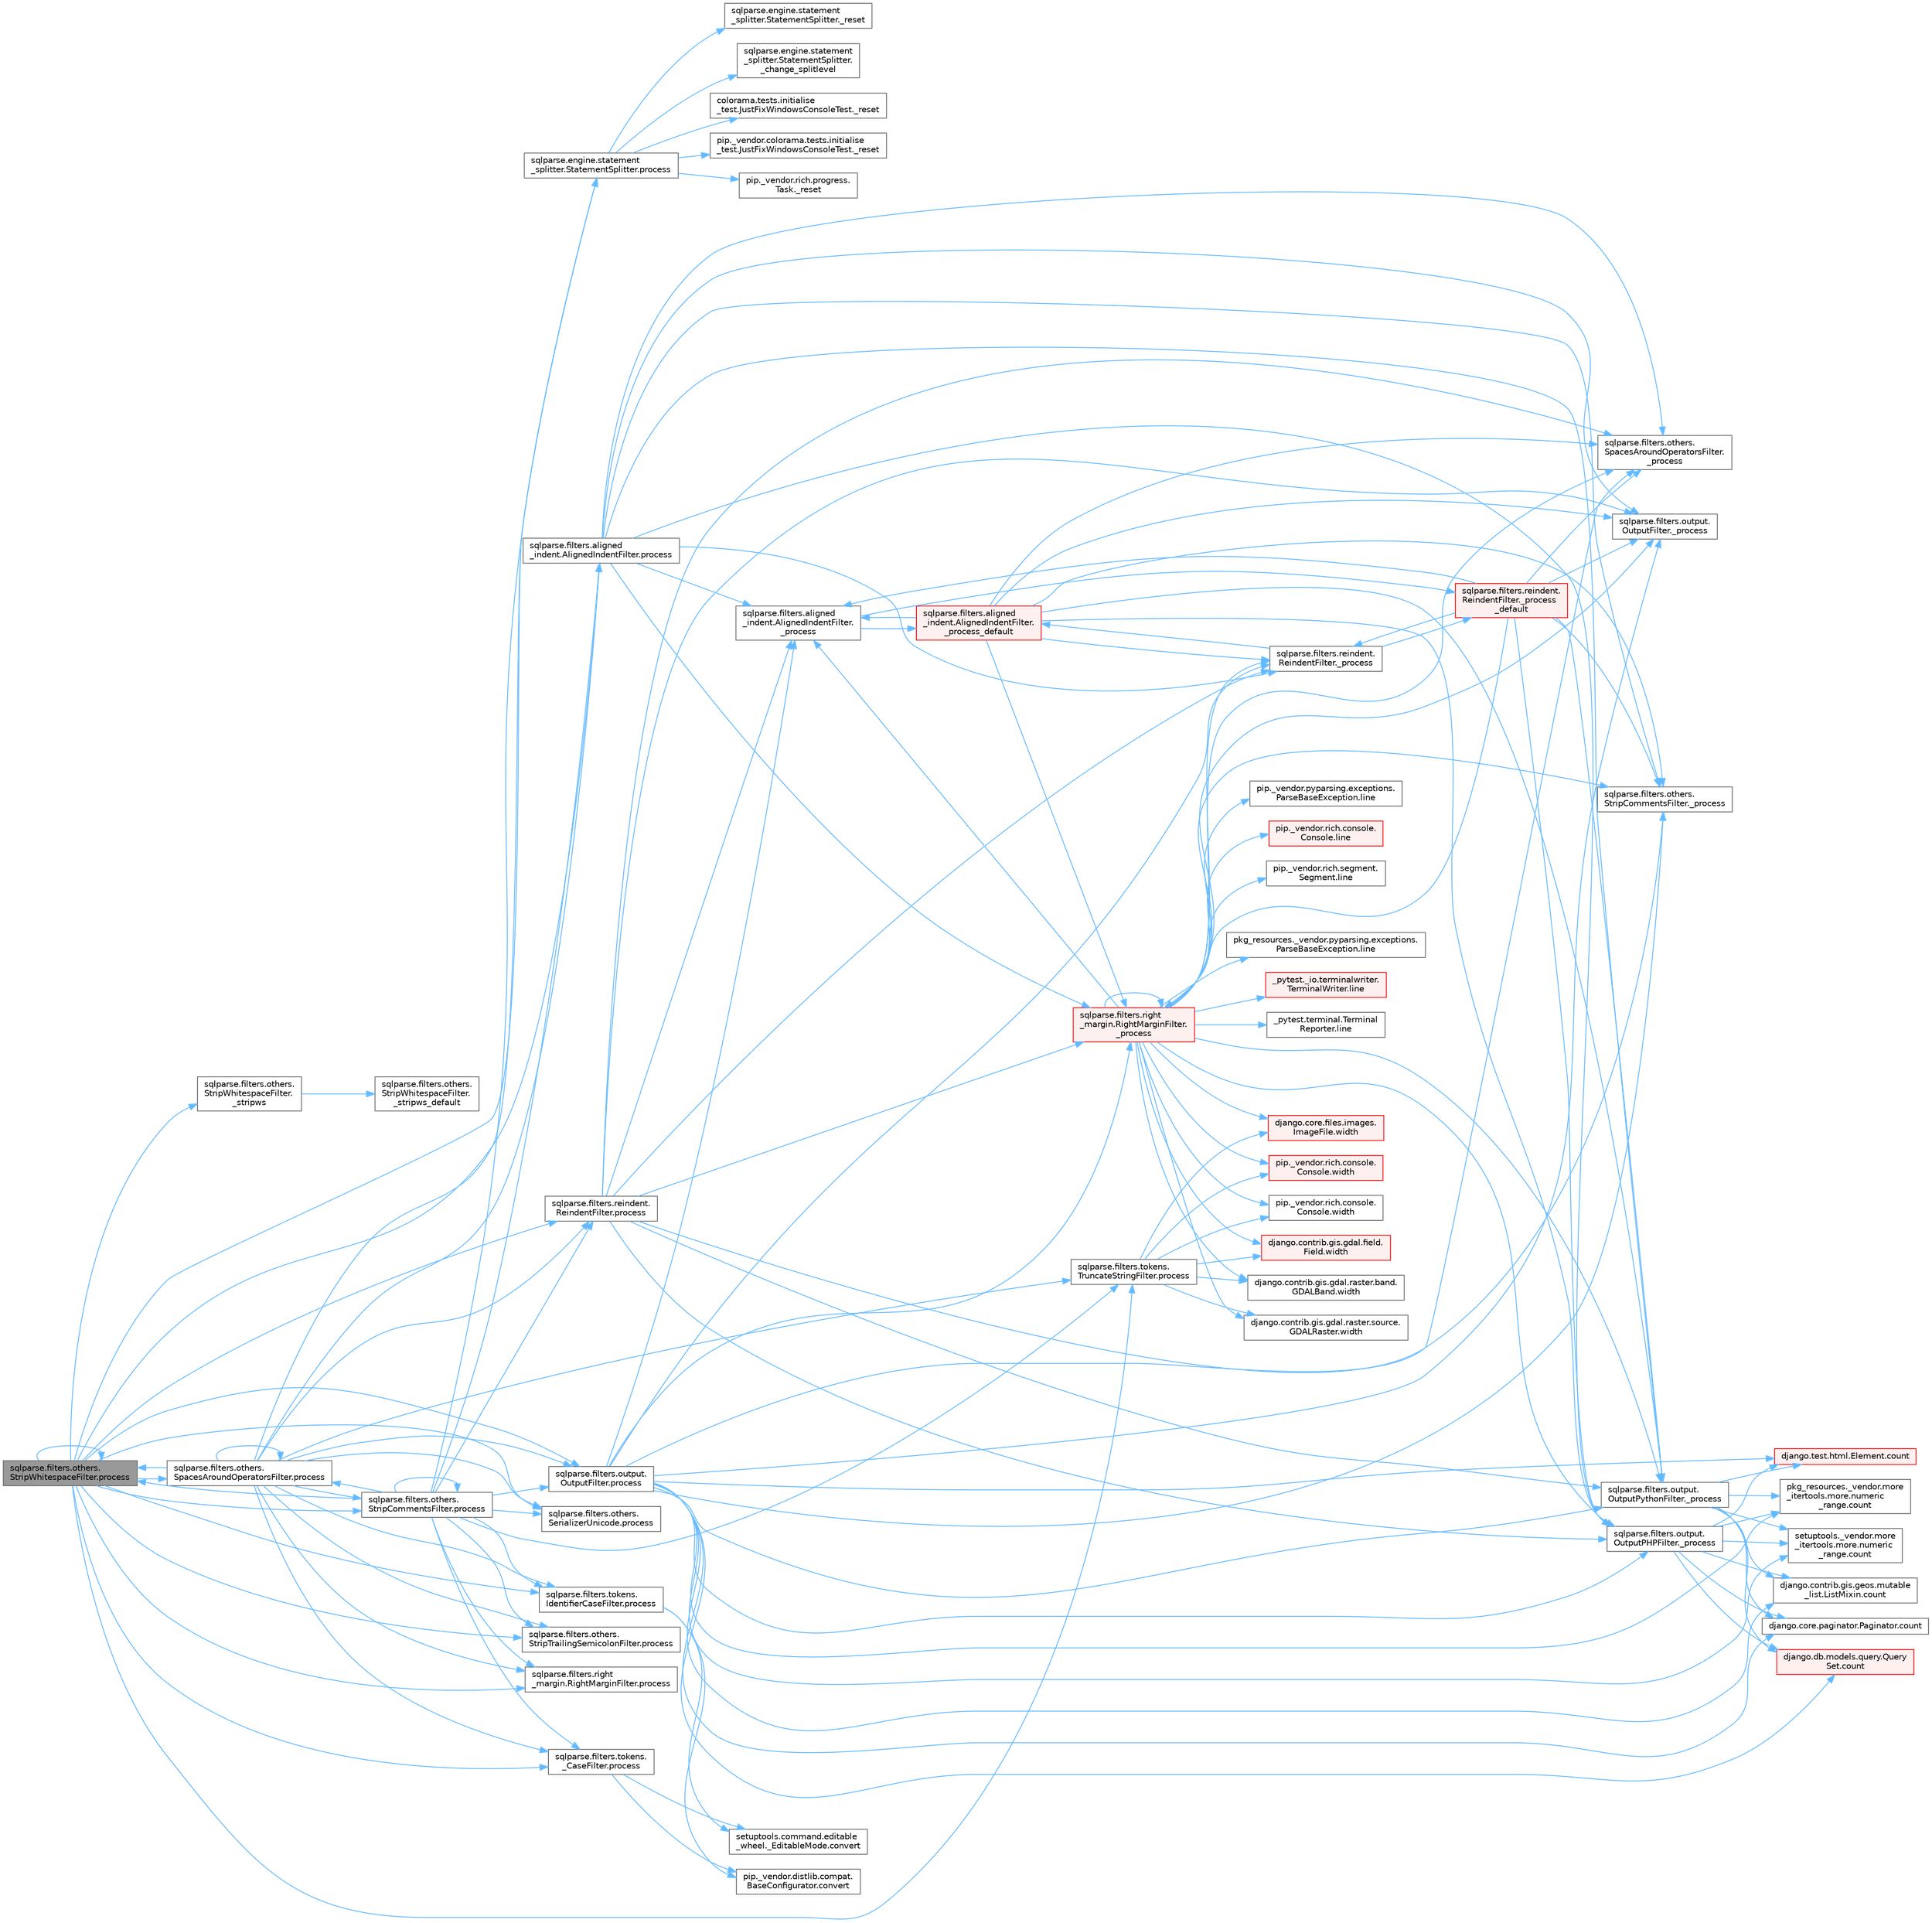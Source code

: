 digraph "sqlparse.filters.others.StripWhitespaceFilter.process"
{
 // LATEX_PDF_SIZE
  bgcolor="transparent";
  edge [fontname=Helvetica,fontsize=10,labelfontname=Helvetica,labelfontsize=10];
  node [fontname=Helvetica,fontsize=10,shape=box,height=0.2,width=0.4];
  rankdir="LR";
  Node1 [id="Node000001",label="sqlparse.filters.others.\lStripWhitespaceFilter.process",height=0.2,width=0.4,color="gray40", fillcolor="grey60", style="filled", fontcolor="black",tooltip=" "];
  Node1 -> Node2 [id="edge1_Node000001_Node000002",color="steelblue1",style="solid",tooltip=" "];
  Node2 [id="Node000002",label="sqlparse.filters.others.\lStripWhitespaceFilter.\l_stripws",height=0.2,width=0.4,color="grey40", fillcolor="white", style="filled",URL="$classsqlparse_1_1filters_1_1others_1_1_strip_whitespace_filter.html#a8d0974d2e6f0cab3de599ed26c5d1c14",tooltip=" "];
  Node2 -> Node3 [id="edge2_Node000002_Node000003",color="steelblue1",style="solid",tooltip=" "];
  Node3 [id="Node000003",label="sqlparse.filters.others.\lStripWhitespaceFilter.\l_stripws_default",height=0.2,width=0.4,color="grey40", fillcolor="white", style="filled",URL="$classsqlparse_1_1filters_1_1others_1_1_strip_whitespace_filter.html#afdca6ae874b5147e24d115ffe97eb974",tooltip=" "];
  Node1 -> Node4 [id="edge3_Node000001_Node000004",color="steelblue1",style="solid",tooltip=" "];
  Node4 [id="Node000004",label="sqlparse.engine.statement\l_splitter.StatementSplitter.process",height=0.2,width=0.4,color="grey40", fillcolor="white", style="filled",URL="$classsqlparse_1_1engine_1_1statement__splitter_1_1_statement_splitter.html#a2f4597f2162d5f5f5906793744006760",tooltip=" "];
  Node4 -> Node5 [id="edge4_Node000004_Node000005",color="steelblue1",style="solid",tooltip=" "];
  Node5 [id="Node000005",label="sqlparse.engine.statement\l_splitter.StatementSplitter.\l_change_splitlevel",height=0.2,width=0.4,color="grey40", fillcolor="white", style="filled",URL="$classsqlparse_1_1engine_1_1statement__splitter_1_1_statement_splitter.html#a98be77ce049244aaf3cdc7593fd4a69f",tooltip=" "];
  Node4 -> Node6 [id="edge5_Node000004_Node000006",color="steelblue1",style="solid",tooltip=" "];
  Node6 [id="Node000006",label="colorama.tests.initialise\l_test.JustFixWindowsConsoleTest._reset",height=0.2,width=0.4,color="grey40", fillcolor="white", style="filled",URL="$classcolorama_1_1tests_1_1initialise__test_1_1_just_fix_windows_console_test.html#a56f221670d45f0ef75965dc6781375b5",tooltip=" "];
  Node4 -> Node7 [id="edge6_Node000004_Node000007",color="steelblue1",style="solid",tooltip=" "];
  Node7 [id="Node000007",label="pip._vendor.colorama.tests.initialise\l_test.JustFixWindowsConsoleTest._reset",height=0.2,width=0.4,color="grey40", fillcolor="white", style="filled",URL="$classpip_1_1__vendor_1_1colorama_1_1tests_1_1initialise__test_1_1_just_fix_windows_console_test.html#ae590b9b6d3568a66408b42676206f1e8",tooltip=" "];
  Node4 -> Node8 [id="edge7_Node000004_Node000008",color="steelblue1",style="solid",tooltip=" "];
  Node8 [id="Node000008",label="pip._vendor.rich.progress.\lTask._reset",height=0.2,width=0.4,color="grey40", fillcolor="white", style="filled",URL="$classpip_1_1__vendor_1_1rich_1_1progress_1_1_task.html#a465d6950c7ac3b5c39314dd75054553e",tooltip=" "];
  Node4 -> Node9 [id="edge8_Node000004_Node000009",color="steelblue1",style="solid",tooltip=" "];
  Node9 [id="Node000009",label="sqlparse.engine.statement\l_splitter.StatementSplitter._reset",height=0.2,width=0.4,color="grey40", fillcolor="white", style="filled",URL="$classsqlparse_1_1engine_1_1statement__splitter_1_1_statement_splitter.html#ae1e03296c6dc3daf36994a3b70d5644b",tooltip=" "];
  Node1 -> Node10 [id="edge9_Node000001_Node000010",color="steelblue1",style="solid",tooltip=" "];
  Node10 [id="Node000010",label="sqlparse.filters.aligned\l_indent.AlignedIndentFilter.process",height=0.2,width=0.4,color="grey40", fillcolor="white", style="filled",URL="$classsqlparse_1_1filters_1_1aligned__indent_1_1_aligned_indent_filter.html#a932c29e956eedefc82ac8c90ac4a46e0",tooltip=" "];
  Node10 -> Node11 [id="edge10_Node000010_Node000011",color="steelblue1",style="solid",tooltip=" "];
  Node11 [id="Node000011",label="sqlparse.filters.aligned\l_indent.AlignedIndentFilter.\l_process",height=0.2,width=0.4,color="grey40", fillcolor="white", style="filled",URL="$classsqlparse_1_1filters_1_1aligned__indent_1_1_aligned_indent_filter.html#ad998883fe7e7b68c6f4a789c37311b87",tooltip=" "];
  Node11 -> Node12 [id="edge11_Node000011_Node000012",color="steelblue1",style="solid",tooltip=" "];
  Node12 [id="Node000012",label="sqlparse.filters.aligned\l_indent.AlignedIndentFilter.\l_process_default",height=0.2,width=0.4,color="red", fillcolor="#FFF0F0", style="filled",URL="$classsqlparse_1_1filters_1_1aligned__indent_1_1_aligned_indent_filter.html#a3ea4e4dfdbefcbe959c08542b0d53201",tooltip=" "];
  Node12 -> Node11 [id="edge12_Node000012_Node000011",color="steelblue1",style="solid",tooltip=" "];
  Node12 -> Node13 [id="edge13_Node000012_Node000013",color="steelblue1",style="solid",tooltip=" "];
  Node13 [id="Node000013",label="sqlparse.filters.others.\lSpacesAroundOperatorsFilter.\l_process",height=0.2,width=0.4,color="grey40", fillcolor="white", style="filled",URL="$classsqlparse_1_1filters_1_1others_1_1_spaces_around_operators_filter.html#a20b255fae878be2cccea5a47abd763eb",tooltip=" "];
  Node12 -> Node14 [id="edge14_Node000012_Node000014",color="steelblue1",style="solid",tooltip=" "];
  Node14 [id="Node000014",label="sqlparse.filters.others.\lStripCommentsFilter._process",height=0.2,width=0.4,color="grey40", fillcolor="white", style="filled",URL="$classsqlparse_1_1filters_1_1others_1_1_strip_comments_filter.html#a75ad49ebb49afa20e94ce6d5bdfb733e",tooltip=" "];
  Node12 -> Node15 [id="edge15_Node000012_Node000015",color="steelblue1",style="solid",tooltip=" "];
  Node15 [id="Node000015",label="sqlparse.filters.output.\lOutputFilter._process",height=0.2,width=0.4,color="grey40", fillcolor="white", style="filled",URL="$classsqlparse_1_1filters_1_1output_1_1_output_filter.html#a6af9592b6be9158cebfe22c2c6929192",tooltip=" "];
  Node12 -> Node16 [id="edge16_Node000012_Node000016",color="steelblue1",style="solid",tooltip=" "];
  Node16 [id="Node000016",label="sqlparse.filters.output.\lOutputPHPFilter._process",height=0.2,width=0.4,color="grey40", fillcolor="white", style="filled",URL="$classsqlparse_1_1filters_1_1output_1_1_output_p_h_p_filter.html#a04e946235754e1e1a0717a17a2ab7980",tooltip=" "];
  Node16 -> Node17 [id="edge17_Node000016_Node000017",color="steelblue1",style="solid",tooltip=" "];
  Node17 [id="Node000017",label="django.contrib.gis.geos.mutable\l_list.ListMixin.count",height=0.2,width=0.4,color="grey40", fillcolor="white", style="filled",URL="$classdjango_1_1contrib_1_1gis_1_1geos_1_1mutable__list_1_1_list_mixin.html#a52a5d6a5f27045cb138ba9a57df5e921",tooltip=" "];
  Node16 -> Node18 [id="edge18_Node000016_Node000018",color="steelblue1",style="solid",tooltip=" "];
  Node18 [id="Node000018",label="django.core.paginator.Paginator.count",height=0.2,width=0.4,color="grey40", fillcolor="white", style="filled",URL="$classdjango_1_1core_1_1paginator_1_1_paginator.html#ac2c18c5d294f3d2c27754dfc6309dbec",tooltip=" "];
  Node16 -> Node19 [id="edge19_Node000016_Node000019",color="steelblue1",style="solid",tooltip=" "];
  Node19 [id="Node000019",label="django.db.models.query.Query\lSet.count",height=0.2,width=0.4,color="red", fillcolor="#FFF0F0", style="filled",URL="$classdjango_1_1db_1_1models_1_1query_1_1_query_set.html#a50571215acaaa76c6f87732de6bde934",tooltip=" "];
  Node16 -> Node33 [id="edge20_Node000016_Node000033",color="steelblue1",style="solid",tooltip=" "];
  Node33 [id="Node000033",label="django.test.html.Element.count",height=0.2,width=0.4,color="red", fillcolor="#FFF0F0", style="filled",URL="$classdjango_1_1test_1_1html_1_1_element.html#a4ec3c5c3429fb44a2715de6f0fab7864",tooltip=" "];
  Node16 -> Node3420 [id="edge21_Node000016_Node003420",color="steelblue1",style="solid",tooltip=" "];
  Node3420 [id="Node003420",label="pkg_resources._vendor.more\l_itertools.more.numeric\l_range.count",height=0.2,width=0.4,color="grey40", fillcolor="white", style="filled",URL="$classpkg__resources_1_1__vendor_1_1more__itertools_1_1more_1_1numeric__range.html#a9e81a46e7ea3f796d17035c9100ff1e7",tooltip=" "];
  Node16 -> Node3421 [id="edge22_Node000016_Node003421",color="steelblue1",style="solid",tooltip=" "];
  Node3421 [id="Node003421",label="setuptools._vendor.more\l_itertools.more.numeric\l_range.count",height=0.2,width=0.4,color="grey40", fillcolor="white", style="filled",URL="$classsetuptools_1_1__vendor_1_1more__itertools_1_1more_1_1numeric__range.html#a906f0c4877f63fc1f2551daef75ae91f",tooltip=" "];
  Node12 -> Node4541 [id="edge23_Node000012_Node004541",color="steelblue1",style="solid",tooltip=" "];
  Node4541 [id="Node004541",label="sqlparse.filters.output.\lOutputPythonFilter._process",height=0.2,width=0.4,color="grey40", fillcolor="white", style="filled",URL="$classsqlparse_1_1filters_1_1output_1_1_output_python_filter.html#a7c6321a8ac3f268ad06caf05f26a42f8",tooltip=" "];
  Node4541 -> Node17 [id="edge24_Node004541_Node000017",color="steelblue1",style="solid",tooltip=" "];
  Node4541 -> Node18 [id="edge25_Node004541_Node000018",color="steelblue1",style="solid",tooltip=" "];
  Node4541 -> Node19 [id="edge26_Node004541_Node000019",color="steelblue1",style="solid",tooltip=" "];
  Node4541 -> Node33 [id="edge27_Node004541_Node000033",color="steelblue1",style="solid",tooltip=" "];
  Node4541 -> Node3420 [id="edge28_Node004541_Node003420",color="steelblue1",style="solid",tooltip=" "];
  Node4541 -> Node3421 [id="edge29_Node004541_Node003421",color="steelblue1",style="solid",tooltip=" "];
  Node12 -> Node4542 [id="edge30_Node000012_Node004542",color="steelblue1",style="solid",tooltip=" "];
  Node4542 [id="Node004542",label="sqlparse.filters.reindent.\lReindentFilter._process",height=0.2,width=0.4,color="grey40", fillcolor="white", style="filled",URL="$classsqlparse_1_1filters_1_1reindent_1_1_reindent_filter.html#aa8d7cd3a887a74b15b60245754c2f0ad",tooltip=" "];
  Node4542 -> Node12 [id="edge31_Node004542_Node000012",color="steelblue1",style="solid",tooltip=" "];
  Node4542 -> Node4543 [id="edge32_Node004542_Node004543",color="steelblue1",style="solid",tooltip=" "];
  Node4543 [id="Node004543",label="sqlparse.filters.reindent.\lReindentFilter._process\l_default",height=0.2,width=0.4,color="red", fillcolor="#FFF0F0", style="filled",URL="$classsqlparse_1_1filters_1_1reindent_1_1_reindent_filter.html#a1c1a3a8db38895a336e3e44c9ce4dc14",tooltip=" "];
  Node4543 -> Node11 [id="edge33_Node004543_Node000011",color="steelblue1",style="solid",tooltip=" "];
  Node4543 -> Node13 [id="edge34_Node004543_Node000013",color="steelblue1",style="solid",tooltip=" "];
  Node4543 -> Node14 [id="edge35_Node004543_Node000014",color="steelblue1",style="solid",tooltip=" "];
  Node4543 -> Node15 [id="edge36_Node004543_Node000015",color="steelblue1",style="solid",tooltip=" "];
  Node4543 -> Node16 [id="edge37_Node004543_Node000016",color="steelblue1",style="solid",tooltip=" "];
  Node4543 -> Node4541 [id="edge38_Node004543_Node004541",color="steelblue1",style="solid",tooltip=" "];
  Node4543 -> Node4542 [id="edge39_Node004543_Node004542",color="steelblue1",style="solid",tooltip=" "];
  Node4543 -> Node4544 [id="edge40_Node004543_Node004544",color="steelblue1",style="solid",tooltip=" "];
  Node4544 [id="Node004544",label="sqlparse.filters.right\l_margin.RightMarginFilter.\l_process",height=0.2,width=0.4,color="red", fillcolor="#FFF0F0", style="filled",URL="$classsqlparse_1_1filters_1_1right__margin_1_1_right_margin_filter.html#a62b0707d94aff59b0fc1428eca96f6a9",tooltip=" "];
  Node4544 -> Node11 [id="edge41_Node004544_Node000011",color="steelblue1",style="solid",tooltip=" "];
  Node4544 -> Node13 [id="edge42_Node004544_Node000013",color="steelblue1",style="solid",tooltip=" "];
  Node4544 -> Node14 [id="edge43_Node004544_Node000014",color="steelblue1",style="solid",tooltip=" "];
  Node4544 -> Node15 [id="edge44_Node004544_Node000015",color="steelblue1",style="solid",tooltip=" "];
  Node4544 -> Node16 [id="edge45_Node004544_Node000016",color="steelblue1",style="solid",tooltip=" "];
  Node4544 -> Node4541 [id="edge46_Node004544_Node004541",color="steelblue1",style="solid",tooltip=" "];
  Node4544 -> Node4542 [id="edge47_Node004544_Node004542",color="steelblue1",style="solid",tooltip=" "];
  Node4544 -> Node4544 [id="edge48_Node004544_Node004544",color="steelblue1",style="solid",tooltip=" "];
  Node4544 -> Node251 [id="edge49_Node004544_Node000251",color="steelblue1",style="solid",tooltip=" "];
  Node251 [id="Node000251",label="_pytest._io.terminalwriter.\lTerminalWriter.line",height=0.2,width=0.4,color="red", fillcolor="#FFF0F0", style="filled",URL="$class__pytest_1_1__io_1_1terminalwriter_1_1_terminal_writer.html#a70c206b6c71b946771673c95d93d5d5a",tooltip=" "];
  Node4544 -> Node304 [id="edge50_Node004544_Node000304",color="steelblue1",style="solid",tooltip=" "];
  Node304 [id="Node000304",label="_pytest.terminal.Terminal\lReporter.line",height=0.2,width=0.4,color="grey40", fillcolor="white", style="filled",URL="$class__pytest_1_1terminal_1_1_terminal_reporter.html#a93c0c8ead6fc609ded513a82b16b30d6",tooltip=" "];
  Node4544 -> Node305 [id="edge51_Node004544_Node000305",color="steelblue1",style="solid",tooltip=" "];
  Node305 [id="Node000305",label="pip._vendor.pyparsing.exceptions.\lParseBaseException.line",height=0.2,width=0.4,color="grey40", fillcolor="white", style="filled",URL="$classpip_1_1__vendor_1_1pyparsing_1_1exceptions_1_1_parse_base_exception.html#aa2329017443b8e4ac6f0415a61e18938",tooltip=" "];
  Node4544 -> Node306 [id="edge52_Node004544_Node000306",color="steelblue1",style="solid",tooltip=" "];
  Node306 [id="Node000306",label="pip._vendor.rich.console.\lConsole.line",height=0.2,width=0.4,color="red", fillcolor="#FFF0F0", style="filled",URL="$classpip_1_1__vendor_1_1rich_1_1console_1_1_console.html#a41d951735692dcacd03f429df410629c",tooltip=" "];
  Node4544 -> Node4474 [id="edge53_Node004544_Node004474",color="steelblue1",style="solid",tooltip=" "];
  Node4474 [id="Node004474",label="pip._vendor.rich.segment.\lSegment.line",height=0.2,width=0.4,color="grey40", fillcolor="white", style="filled",URL="$classpip_1_1__vendor_1_1rich_1_1segment_1_1_segment.html#a1d04079b7b56d7149c9f695a7005053c",tooltip=" "];
  Node4544 -> Node4475 [id="edge54_Node004544_Node004475",color="steelblue1",style="solid",tooltip=" "];
  Node4475 [id="Node004475",label="pkg_resources._vendor.pyparsing.exceptions.\lParseBaseException.line",height=0.2,width=0.4,color="grey40", fillcolor="white", style="filled",URL="$classpkg__resources_1_1__vendor_1_1pyparsing_1_1exceptions_1_1_parse_base_exception.html#a0008de93649d601aee59f9355b7db231",tooltip=" "];
  Node4544 -> Node1863 [id="edge55_Node004544_Node001863",color="steelblue1",style="solid",tooltip=" "];
  Node1863 [id="Node001863",label="django.contrib.gis.gdal.field.\lField.width",height=0.2,width=0.4,color="red", fillcolor="#FFF0F0", style="filled",URL="$classdjango_1_1contrib_1_1gis_1_1gdal_1_1field_1_1_field.html#a9d43a623b937f633a9e6dca9323f5fa7",tooltip=" "];
  Node4544 -> Node1864 [id="edge56_Node004544_Node001864",color="steelblue1",style="solid",tooltip=" "];
  Node1864 [id="Node001864",label="django.contrib.gis.gdal.raster.band.\lGDALBand.width",height=0.2,width=0.4,color="grey40", fillcolor="white", style="filled",URL="$classdjango_1_1contrib_1_1gis_1_1gdal_1_1raster_1_1band_1_1_g_d_a_l_band.html#a407780888708f2bb99b4d298eb6d8062",tooltip=" "];
  Node4544 -> Node1865 [id="edge57_Node004544_Node001865",color="steelblue1",style="solid",tooltip=" "];
  Node1865 [id="Node001865",label="django.contrib.gis.gdal.raster.source.\lGDALRaster.width",height=0.2,width=0.4,color="grey40", fillcolor="white", style="filled",URL="$classdjango_1_1contrib_1_1gis_1_1gdal_1_1raster_1_1source_1_1_g_d_a_l_raster.html#a58442e42bce5bcabb54fab7a2e636bc2",tooltip=" "];
  Node4544 -> Node1866 [id="edge58_Node004544_Node001866",color="steelblue1",style="solid",tooltip=" "];
  Node1866 [id="Node001866",label="django.core.files.images.\lImageFile.width",height=0.2,width=0.4,color="red", fillcolor="#FFF0F0", style="filled",URL="$classdjango_1_1core_1_1files_1_1images_1_1_image_file.html#a3a50a37ab3f2d7395c892a262ecb49bc",tooltip=" "];
  Node4544 -> Node1867 [id="edge59_Node004544_Node001867",color="steelblue1",style="solid",tooltip=" "];
  Node1867 [id="Node001867",label="pip._vendor.rich.console.\lConsole.width",height=0.2,width=0.4,color="red", fillcolor="#FFF0F0", style="filled",URL="$classpip_1_1__vendor_1_1rich_1_1console_1_1_console.html#a3163e1b4e2842bc355d0f5c3100ecc08",tooltip=" "];
  Node4544 -> Node1868 [id="edge60_Node004544_Node001868",color="steelblue1",style="solid",tooltip=" "];
  Node1868 [id="Node001868",label="pip._vendor.rich.console.\lConsole.width",height=0.2,width=0.4,color="grey40", fillcolor="white", style="filled",URL="$classpip_1_1__vendor_1_1rich_1_1console_1_1_console.html#aa2ba8c5fa1dd224794b0ac2acd384863",tooltip=" "];
  Node12 -> Node4544 [id="edge61_Node000012_Node004544",color="steelblue1",style="solid",tooltip=" "];
  Node11 -> Node4543 [id="edge62_Node000011_Node004543",color="steelblue1",style="solid",tooltip=" "];
  Node10 -> Node13 [id="edge63_Node000010_Node000013",color="steelblue1",style="solid",tooltip=" "];
  Node10 -> Node14 [id="edge64_Node000010_Node000014",color="steelblue1",style="solid",tooltip=" "];
  Node10 -> Node15 [id="edge65_Node000010_Node000015",color="steelblue1",style="solid",tooltip=" "];
  Node10 -> Node16 [id="edge66_Node000010_Node000016",color="steelblue1",style="solid",tooltip=" "];
  Node10 -> Node4541 [id="edge67_Node000010_Node004541",color="steelblue1",style="solid",tooltip=" "];
  Node10 -> Node4542 [id="edge68_Node000010_Node004542",color="steelblue1",style="solid",tooltip=" "];
  Node10 -> Node4544 [id="edge69_Node000010_Node004544",color="steelblue1",style="solid",tooltip=" "];
  Node1 -> Node4553 [id="edge70_Node000001_Node004553",color="steelblue1",style="solid",tooltip=" "];
  Node4553 [id="Node004553",label="sqlparse.filters.others.\lSerializerUnicode.process",height=0.2,width=0.4,color="grey40", fillcolor="white", style="filled",URL="$classsqlparse_1_1filters_1_1others_1_1_serializer_unicode.html#a3a535b9b38345748a85b76d00a0de1fc",tooltip=" "];
  Node1 -> Node4554 [id="edge71_Node000001_Node004554",color="steelblue1",style="solid",tooltip=" "];
  Node4554 [id="Node004554",label="sqlparse.filters.others.\lSpacesAroundOperatorsFilter.process",height=0.2,width=0.4,color="grey40", fillcolor="white", style="filled",URL="$classsqlparse_1_1filters_1_1others_1_1_spaces_around_operators_filter.html#a1a4308bab3c941f190c9aa6fa6d99492",tooltip=" "];
  Node4554 -> Node4 [id="edge72_Node004554_Node000004",color="steelblue1",style="solid",tooltip=" "];
  Node4554 -> Node10 [id="edge73_Node004554_Node000010",color="steelblue1",style="solid",tooltip=" "];
  Node4554 -> Node4553 [id="edge74_Node004554_Node004553",color="steelblue1",style="solid",tooltip=" "];
  Node4554 -> Node4554 [id="edge75_Node004554_Node004554",color="steelblue1",style="solid",tooltip=" "];
  Node4554 -> Node4555 [id="edge76_Node004554_Node004555",color="steelblue1",style="solid",tooltip=" "];
  Node4555 [id="Node004555",label="sqlparse.filters.others.\lStripCommentsFilter.process",height=0.2,width=0.4,color="grey40", fillcolor="white", style="filled",URL="$classsqlparse_1_1filters_1_1others_1_1_strip_comments_filter.html#a7aeeca5b82a1b2768af6be530fbbd448",tooltip=" "];
  Node4555 -> Node4 [id="edge77_Node004555_Node000004",color="steelblue1",style="solid",tooltip=" "];
  Node4555 -> Node10 [id="edge78_Node004555_Node000010",color="steelblue1",style="solid",tooltip=" "];
  Node4555 -> Node4553 [id="edge79_Node004555_Node004553",color="steelblue1",style="solid",tooltip=" "];
  Node4555 -> Node4554 [id="edge80_Node004555_Node004554",color="steelblue1",style="solid",tooltip=" "];
  Node4555 -> Node4555 [id="edge81_Node004555_Node004555",color="steelblue1",style="solid",tooltip=" "];
  Node4555 -> Node4556 [id="edge82_Node004555_Node004556",color="steelblue1",style="solid",tooltip=" "];
  Node4556 [id="Node004556",label="sqlparse.filters.others.\lStripTrailingSemicolonFilter.process",height=0.2,width=0.4,color="grey40", fillcolor="white", style="filled",URL="$classsqlparse_1_1filters_1_1others_1_1_strip_trailing_semicolon_filter.html#a91d47d77c5fe3ca9b597d4cf8696ecec",tooltip=" "];
  Node4555 -> Node1 [id="edge83_Node004555_Node000001",color="steelblue1",style="solid",tooltip=" "];
  Node4555 -> Node4557 [id="edge84_Node004555_Node004557",color="steelblue1",style="solid",tooltip=" "];
  Node4557 [id="Node004557",label="sqlparse.filters.output.\lOutputFilter.process",height=0.2,width=0.4,color="grey40", fillcolor="white", style="filled",URL="$classsqlparse_1_1filters_1_1output_1_1_output_filter.html#a3a3811380b4736898bf22188c02ac442",tooltip=" "];
  Node4557 -> Node11 [id="edge85_Node004557_Node000011",color="steelblue1",style="solid",tooltip=" "];
  Node4557 -> Node13 [id="edge86_Node004557_Node000013",color="steelblue1",style="solid",tooltip=" "];
  Node4557 -> Node14 [id="edge87_Node004557_Node000014",color="steelblue1",style="solid",tooltip=" "];
  Node4557 -> Node15 [id="edge88_Node004557_Node000015",color="steelblue1",style="solid",tooltip=" "];
  Node4557 -> Node16 [id="edge89_Node004557_Node000016",color="steelblue1",style="solid",tooltip=" "];
  Node4557 -> Node4541 [id="edge90_Node004557_Node004541",color="steelblue1",style="solid",tooltip=" "];
  Node4557 -> Node4542 [id="edge91_Node004557_Node004542",color="steelblue1",style="solid",tooltip=" "];
  Node4557 -> Node4544 [id="edge92_Node004557_Node004544",color="steelblue1",style="solid",tooltip=" "];
  Node4557 -> Node17 [id="edge93_Node004557_Node000017",color="steelblue1",style="solid",tooltip=" "];
  Node4557 -> Node18 [id="edge94_Node004557_Node000018",color="steelblue1",style="solid",tooltip=" "];
  Node4557 -> Node19 [id="edge95_Node004557_Node000019",color="steelblue1",style="solid",tooltip=" "];
  Node4557 -> Node33 [id="edge96_Node004557_Node000033",color="steelblue1",style="solid",tooltip=" "];
  Node4557 -> Node3420 [id="edge97_Node004557_Node003420",color="steelblue1",style="solid",tooltip=" "];
  Node4557 -> Node3421 [id="edge98_Node004557_Node003421",color="steelblue1",style="solid",tooltip=" "];
  Node4555 -> Node4558 [id="edge99_Node004555_Node004558",color="steelblue1",style="solid",tooltip=" "];
  Node4558 [id="Node004558",label="sqlparse.filters.reindent.\lReindentFilter.process",height=0.2,width=0.4,color="grey40", fillcolor="white", style="filled",URL="$classsqlparse_1_1filters_1_1reindent_1_1_reindent_filter.html#aee98c0fb7d6a3052e6c3c837f706830e",tooltip=" "];
  Node4558 -> Node11 [id="edge100_Node004558_Node000011",color="steelblue1",style="solid",tooltip=" "];
  Node4558 -> Node13 [id="edge101_Node004558_Node000013",color="steelblue1",style="solid",tooltip=" "];
  Node4558 -> Node14 [id="edge102_Node004558_Node000014",color="steelblue1",style="solid",tooltip=" "];
  Node4558 -> Node15 [id="edge103_Node004558_Node000015",color="steelblue1",style="solid",tooltip=" "];
  Node4558 -> Node16 [id="edge104_Node004558_Node000016",color="steelblue1",style="solid",tooltip=" "];
  Node4558 -> Node4541 [id="edge105_Node004558_Node004541",color="steelblue1",style="solid",tooltip=" "];
  Node4558 -> Node4542 [id="edge106_Node004558_Node004542",color="steelblue1",style="solid",tooltip=" "];
  Node4558 -> Node4544 [id="edge107_Node004558_Node004544",color="steelblue1",style="solid",tooltip=" "];
  Node4555 -> Node4559 [id="edge108_Node004555_Node004559",color="steelblue1",style="solid",tooltip=" "];
  Node4559 [id="Node004559",label="sqlparse.filters.right\l_margin.RightMarginFilter.process",height=0.2,width=0.4,color="grey40", fillcolor="white", style="filled",URL="$classsqlparse_1_1filters_1_1right__margin_1_1_right_margin_filter.html#a990f7e67e8454c143492bee2bb936052",tooltip=" "];
  Node4555 -> Node4560 [id="edge109_Node004555_Node004560",color="steelblue1",style="solid",tooltip=" "];
  Node4560 [id="Node004560",label="sqlparse.filters.tokens.\l_CaseFilter.process",height=0.2,width=0.4,color="grey40", fillcolor="white", style="filled",URL="$classsqlparse_1_1filters_1_1tokens_1_1___case_filter.html#a3ea33631c124b2f7e0590edb6638276a",tooltip=" "];
  Node4560 -> Node1688 [id="edge110_Node004560_Node001688",color="steelblue1",style="solid",tooltip=" "];
  Node1688 [id="Node001688",label="pip._vendor.distlib.compat.\lBaseConfigurator.convert",height=0.2,width=0.4,color="grey40", fillcolor="white", style="filled",URL="$classpip_1_1__vendor_1_1distlib_1_1compat_1_1_base_configurator.html#abcff9425eaf086d1b67b488aab87e5da",tooltip=" "];
  Node4560 -> Node1689 [id="edge111_Node004560_Node001689",color="steelblue1",style="solid",tooltip=" "];
  Node1689 [id="Node001689",label="setuptools.command.editable\l_wheel._EditableMode.convert",height=0.2,width=0.4,color="grey40", fillcolor="white", style="filled",URL="$classsetuptools_1_1command_1_1editable__wheel_1_1___editable_mode.html#a11a77c27c7b21ba316fc378c0798abb8",tooltip=" "];
  Node4555 -> Node4561 [id="edge112_Node004555_Node004561",color="steelblue1",style="solid",tooltip=" "];
  Node4561 [id="Node004561",label="sqlparse.filters.tokens.\lIdentifierCaseFilter.process",height=0.2,width=0.4,color="grey40", fillcolor="white", style="filled",URL="$classsqlparse_1_1filters_1_1tokens_1_1_identifier_case_filter.html#a02bc7f799182bea7f79a65f901bea0ce",tooltip=" "];
  Node4561 -> Node1688 [id="edge113_Node004561_Node001688",color="steelblue1",style="solid",tooltip=" "];
  Node4561 -> Node1689 [id="edge114_Node004561_Node001689",color="steelblue1",style="solid",tooltip=" "];
  Node4555 -> Node4562 [id="edge115_Node004555_Node004562",color="steelblue1",style="solid",tooltip=" "];
  Node4562 [id="Node004562",label="sqlparse.filters.tokens.\lTruncateStringFilter.process",height=0.2,width=0.4,color="grey40", fillcolor="white", style="filled",URL="$classsqlparse_1_1filters_1_1tokens_1_1_truncate_string_filter.html#ae82d000080063fd8440aef7a4f3d79cb",tooltip=" "];
  Node4562 -> Node1863 [id="edge116_Node004562_Node001863",color="steelblue1",style="solid",tooltip=" "];
  Node4562 -> Node1864 [id="edge117_Node004562_Node001864",color="steelblue1",style="solid",tooltip=" "];
  Node4562 -> Node1865 [id="edge118_Node004562_Node001865",color="steelblue1",style="solid",tooltip=" "];
  Node4562 -> Node1866 [id="edge119_Node004562_Node001866",color="steelblue1",style="solid",tooltip=" "];
  Node4562 -> Node1867 [id="edge120_Node004562_Node001867",color="steelblue1",style="solid",tooltip=" "];
  Node4562 -> Node1868 [id="edge121_Node004562_Node001868",color="steelblue1",style="solid",tooltip=" "];
  Node4554 -> Node4556 [id="edge122_Node004554_Node004556",color="steelblue1",style="solid",tooltip=" "];
  Node4554 -> Node1 [id="edge123_Node004554_Node000001",color="steelblue1",style="solid",tooltip=" "];
  Node4554 -> Node4557 [id="edge124_Node004554_Node004557",color="steelblue1",style="solid",tooltip=" "];
  Node4554 -> Node4558 [id="edge125_Node004554_Node004558",color="steelblue1",style="solid",tooltip=" "];
  Node4554 -> Node4559 [id="edge126_Node004554_Node004559",color="steelblue1",style="solid",tooltip=" "];
  Node4554 -> Node4560 [id="edge127_Node004554_Node004560",color="steelblue1",style="solid",tooltip=" "];
  Node4554 -> Node4561 [id="edge128_Node004554_Node004561",color="steelblue1",style="solid",tooltip=" "];
  Node4554 -> Node4562 [id="edge129_Node004554_Node004562",color="steelblue1",style="solid",tooltip=" "];
  Node1 -> Node4555 [id="edge130_Node000001_Node004555",color="steelblue1",style="solid",tooltip=" "];
  Node1 -> Node4556 [id="edge131_Node000001_Node004556",color="steelblue1",style="solid",tooltip=" "];
  Node1 -> Node1 [id="edge132_Node000001_Node000001",color="steelblue1",style="solid",tooltip=" "];
  Node1 -> Node4557 [id="edge133_Node000001_Node004557",color="steelblue1",style="solid",tooltip=" "];
  Node1 -> Node4558 [id="edge134_Node000001_Node004558",color="steelblue1",style="solid",tooltip=" "];
  Node1 -> Node4559 [id="edge135_Node000001_Node004559",color="steelblue1",style="solid",tooltip=" "];
  Node1 -> Node4560 [id="edge136_Node000001_Node004560",color="steelblue1",style="solid",tooltip=" "];
  Node1 -> Node4561 [id="edge137_Node000001_Node004561",color="steelblue1",style="solid",tooltip=" "];
  Node1 -> Node4562 [id="edge138_Node000001_Node004562",color="steelblue1",style="solid",tooltip=" "];
}
